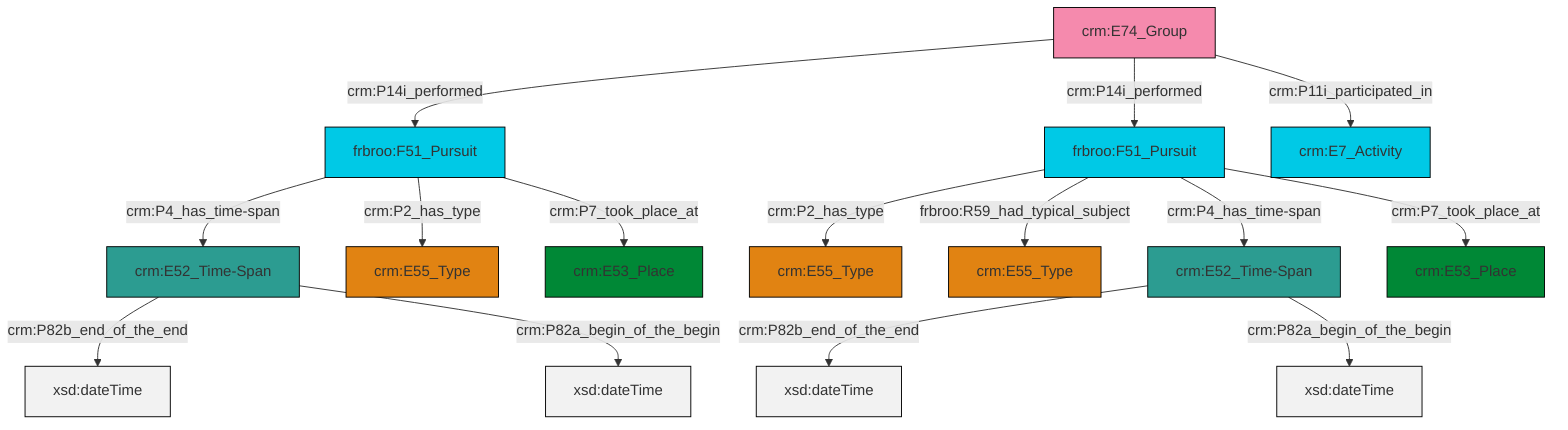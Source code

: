 graph TD
classDef Literal fill:#f2f2f2,stroke:#000000;
classDef CRM_Entity fill:#FFFFFF,stroke:#000000;
classDef Temporal_Entity fill:#00C9E6, stroke:#000000;
classDef Type fill:#E18312, stroke:#000000;
classDef Time-Span fill:#2C9C91, stroke:#000000;
classDef Appellation fill:#FFEB7F, stroke:#000000;
classDef Place fill:#008836, stroke:#000000;
classDef Persistent_Item fill:#B266B2, stroke:#000000;
classDef Conceptual_Object fill:#FFD700, stroke:#000000;
classDef Physical_Thing fill:#D2B48C, stroke:#000000;
classDef Actor fill:#f58aad, stroke:#000000;
classDef PC_Classes fill:#4ce600, stroke:#000000;
classDef Multi fill:#cccccc,stroke:#000000;

2["frbroo:F51_Pursuit"]:::Temporal_Entity -->|crm:P2_has_type| 3["crm:E55_Type"]:::Type
5["crm:E52_Time-Span"]:::Time-Span -->|crm:P82b_end_of_the_end| 6[xsd:dateTime]:::Literal
0["crm:E52_Time-Span"]:::Time-Span -->|crm:P82b_end_of_the_end| 7[xsd:dateTime]:::Literal
0["crm:E52_Time-Span"]:::Time-Span -->|crm:P82a_begin_of_the_begin| 12[xsd:dateTime]:::Literal
13["frbroo:F51_Pursuit"]:::Temporal_Entity -->|crm:P4_has_time-span| 0["crm:E52_Time-Span"]:::Time-Span
2["frbroo:F51_Pursuit"]:::Temporal_Entity -->|frbroo:R59_had_typical_subject| 10["crm:E55_Type"]:::Type
13["frbroo:F51_Pursuit"]:::Temporal_Entity -->|crm:P2_has_type| 16["crm:E55_Type"]:::Type
18["crm:E74_Group"]:::Actor -->|crm:P14i_performed| 13["frbroo:F51_Pursuit"]:::Temporal_Entity
2["frbroo:F51_Pursuit"]:::Temporal_Entity -->|crm:P4_has_time-span| 5["crm:E52_Time-Span"]:::Time-Span
18["crm:E74_Group"]:::Actor -->|crm:P14i_performed| 2["frbroo:F51_Pursuit"]:::Temporal_Entity
13["frbroo:F51_Pursuit"]:::Temporal_Entity -->|crm:P7_took_place_at| 8["crm:E53_Place"]:::Place
2["frbroo:F51_Pursuit"]:::Temporal_Entity -->|crm:P7_took_place_at| 21["crm:E53_Place"]:::Place
18["crm:E74_Group"]:::Actor -->|crm:P11i_participated_in| 25["crm:E7_Activity"]:::Temporal_Entity
5["crm:E52_Time-Span"]:::Time-Span -->|crm:P82a_begin_of_the_begin| 27[xsd:dateTime]:::Literal